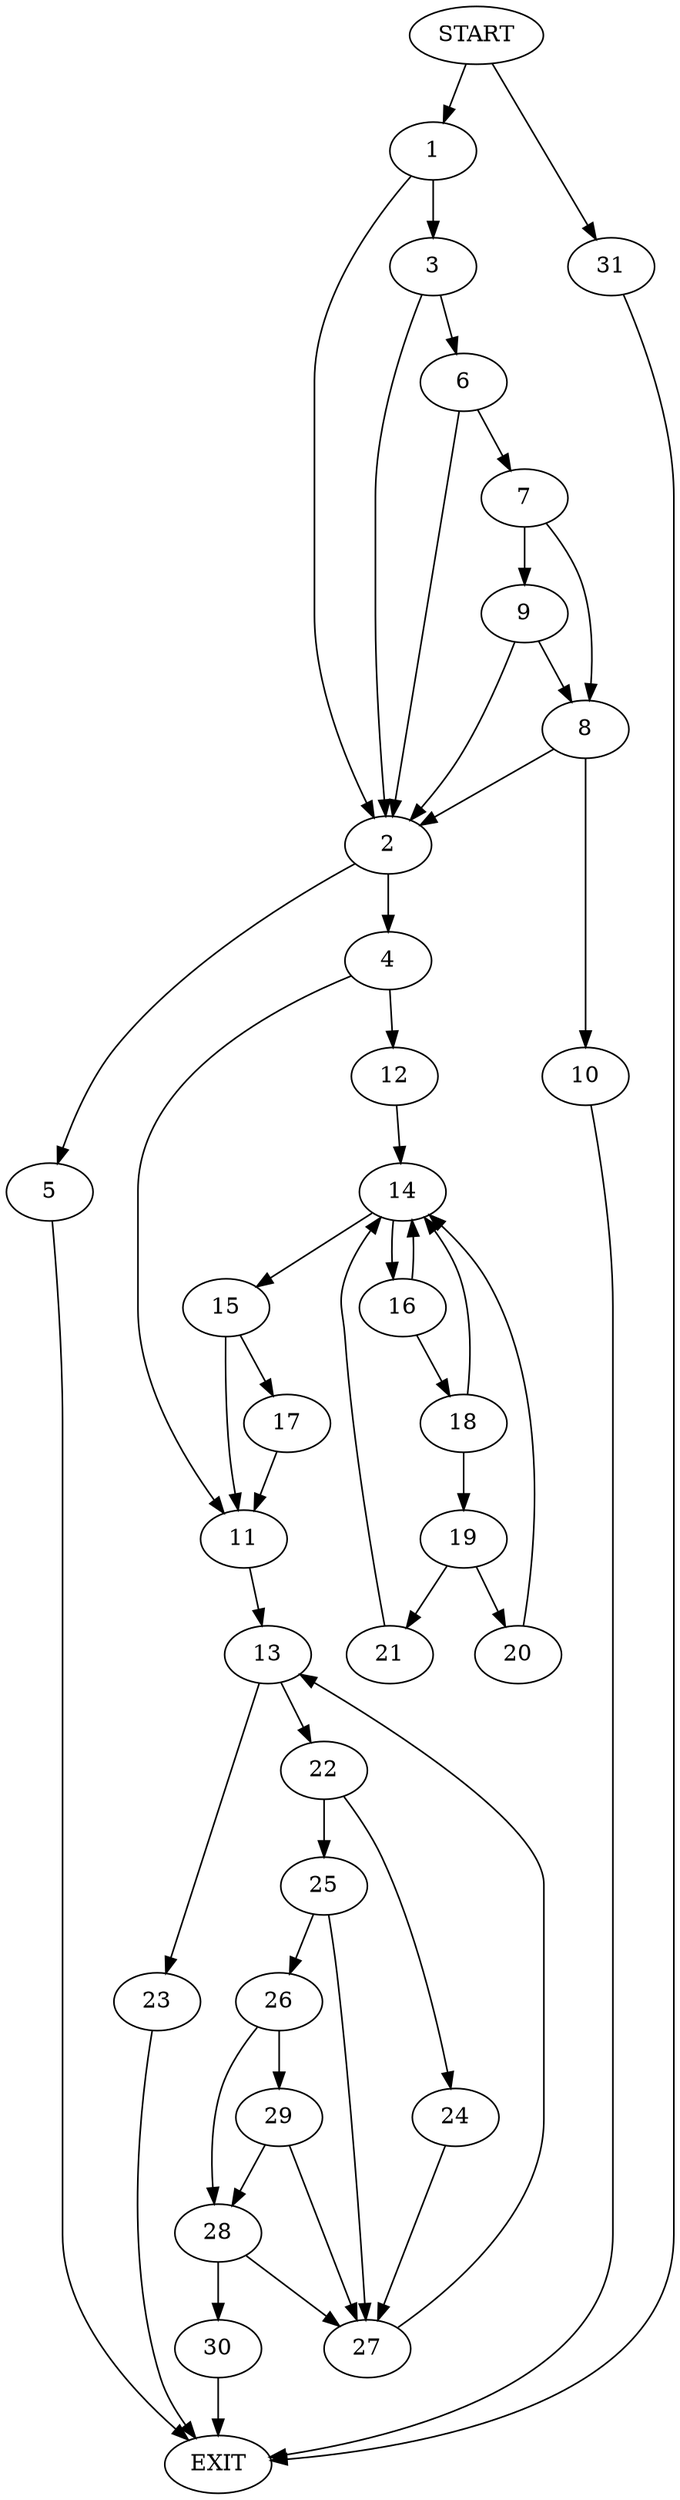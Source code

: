 digraph {
0 [label="START"]
32 [label="EXIT"]
0 -> 1
1 -> 2
1 -> 3
2 -> 4
2 -> 5
3 -> 6
3 -> 2
6 -> 2
6 -> 7
7 -> 8
7 -> 9
9 -> 2
9 -> 8
8 -> 2
8 -> 10
10 -> 32
4 -> 11
4 -> 12
5 -> 32
11 -> 13
12 -> 14
14 -> 15
14 -> 16
15 -> 17
15 -> 11
16 -> 14
16 -> 18
18 -> 14
18 -> 19
19 -> 20
19 -> 21
21 -> 14
20 -> 14
17 -> 11
13 -> 22
13 -> 23
22 -> 24
22 -> 25
23 -> 32
25 -> 26
25 -> 27
24 -> 27
27 -> 13
26 -> 28
26 -> 29
29 -> 28
29 -> 27
28 -> 27
28 -> 30
30 -> 32
0 -> 31
31 -> 32
}
